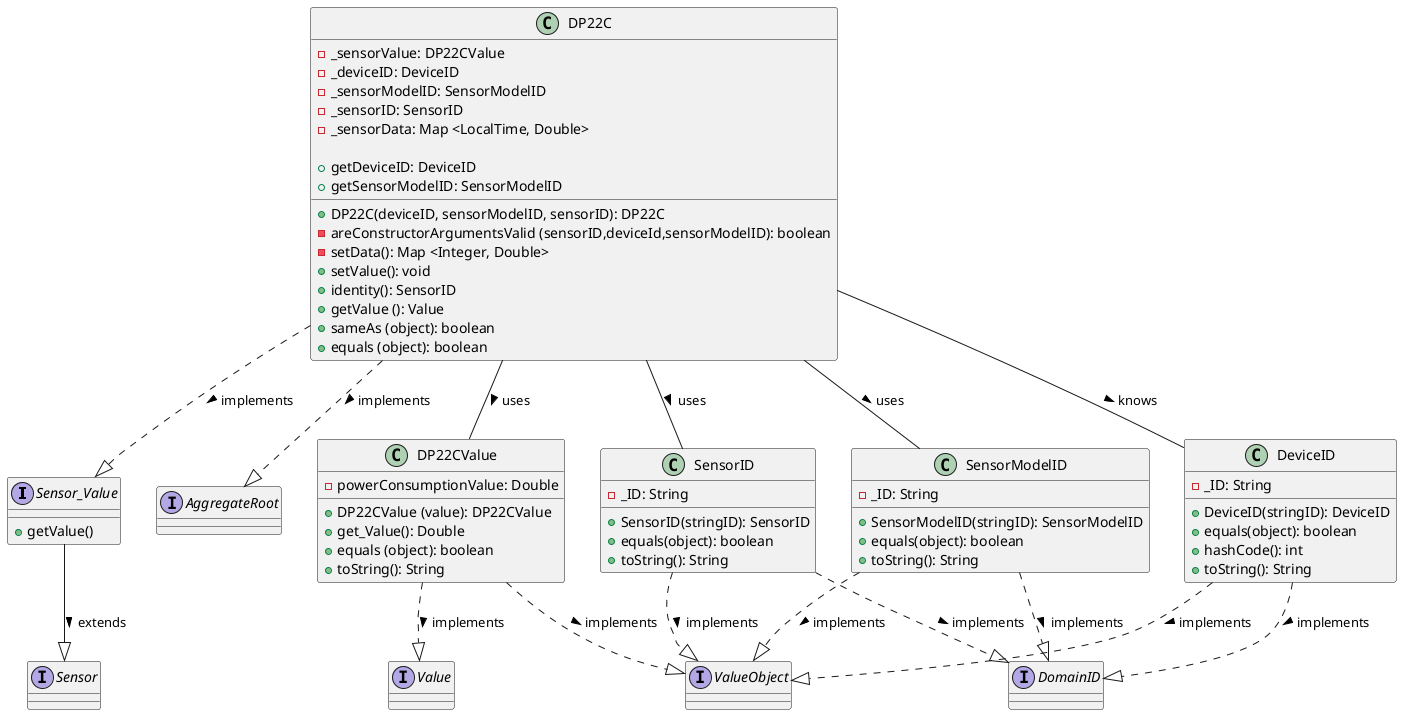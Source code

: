 @startuml
'https://plantuml.com/class-diagram

Sensor_Value --|> Sensor : extends >
DP22C ..|> Sensor_Value : implements >
DP22C ..|> AggregateRoot : implements >
DP22CValue ..|> ValueObject : implements >
DP22CValue ..|> Value : implements >
DP22C -- DP22CValue : uses >
DP22C -- SensorID : uses >
DP22C -- SensorModelID : uses >
DP22C -- DeviceID : knows >
SensorID ..|> ValueObject : implements >
SensorModelID ..|> ValueObject : implements >
DeviceID ..|> ValueObject : implements >
SensorID ..|> DomainID : implements >
SensorModelID ..|> DomainID : implements >
DeviceID ..|> DomainID : implements >



interface ValueObject{
}

interface Sensor{
}

interface Sensor_Value{
+ getValue()
}

interface AggregateRoot{
}

interface Value{
}

interface DomainID{
}

class DP22C{
- _sensorValue: DP22CValue
- _deviceID: DeviceID
- _sensorModelID: SensorModelID
- _sensorID: SensorID
- _sensorData: Map <LocalTime, Double>

+ DP22C(deviceID, sensorModelID, sensorID): DP22C
- areConstructorArgumentsValid (sensorID,deviceId,sensorModelID): boolean
- setData(): Map <Integer, Double>
+ setValue(): void
+ identity(): SensorID
+ getValue (): Value
+ sameAs (object): boolean
+ equals (object): boolean
+ getDeviceID: DeviceID
+ getSensorModelID: SensorModelID
}


class DP22CValue {

- powerConsumptionValue: Double
+ DP22CValue (value): DP22CValue
+ get_Value(): Double
+ equals (object): boolean
+ toString(): String
}

class DeviceID {
- _ID: String
+ DeviceID(stringID): DeviceID
+ equals(object): boolean
+ hashCode(): int
+ toString(): String
}

class SensorID {
- _ID: String
+ SensorID(stringID): SensorID
+ equals(object): boolean
+ toString(): String
}

class SensorModelID {
- _ID: String
+ SensorModelID(stringID): SensorModelID
+ equals(object): boolean
+ toString(): String
}
@enduml